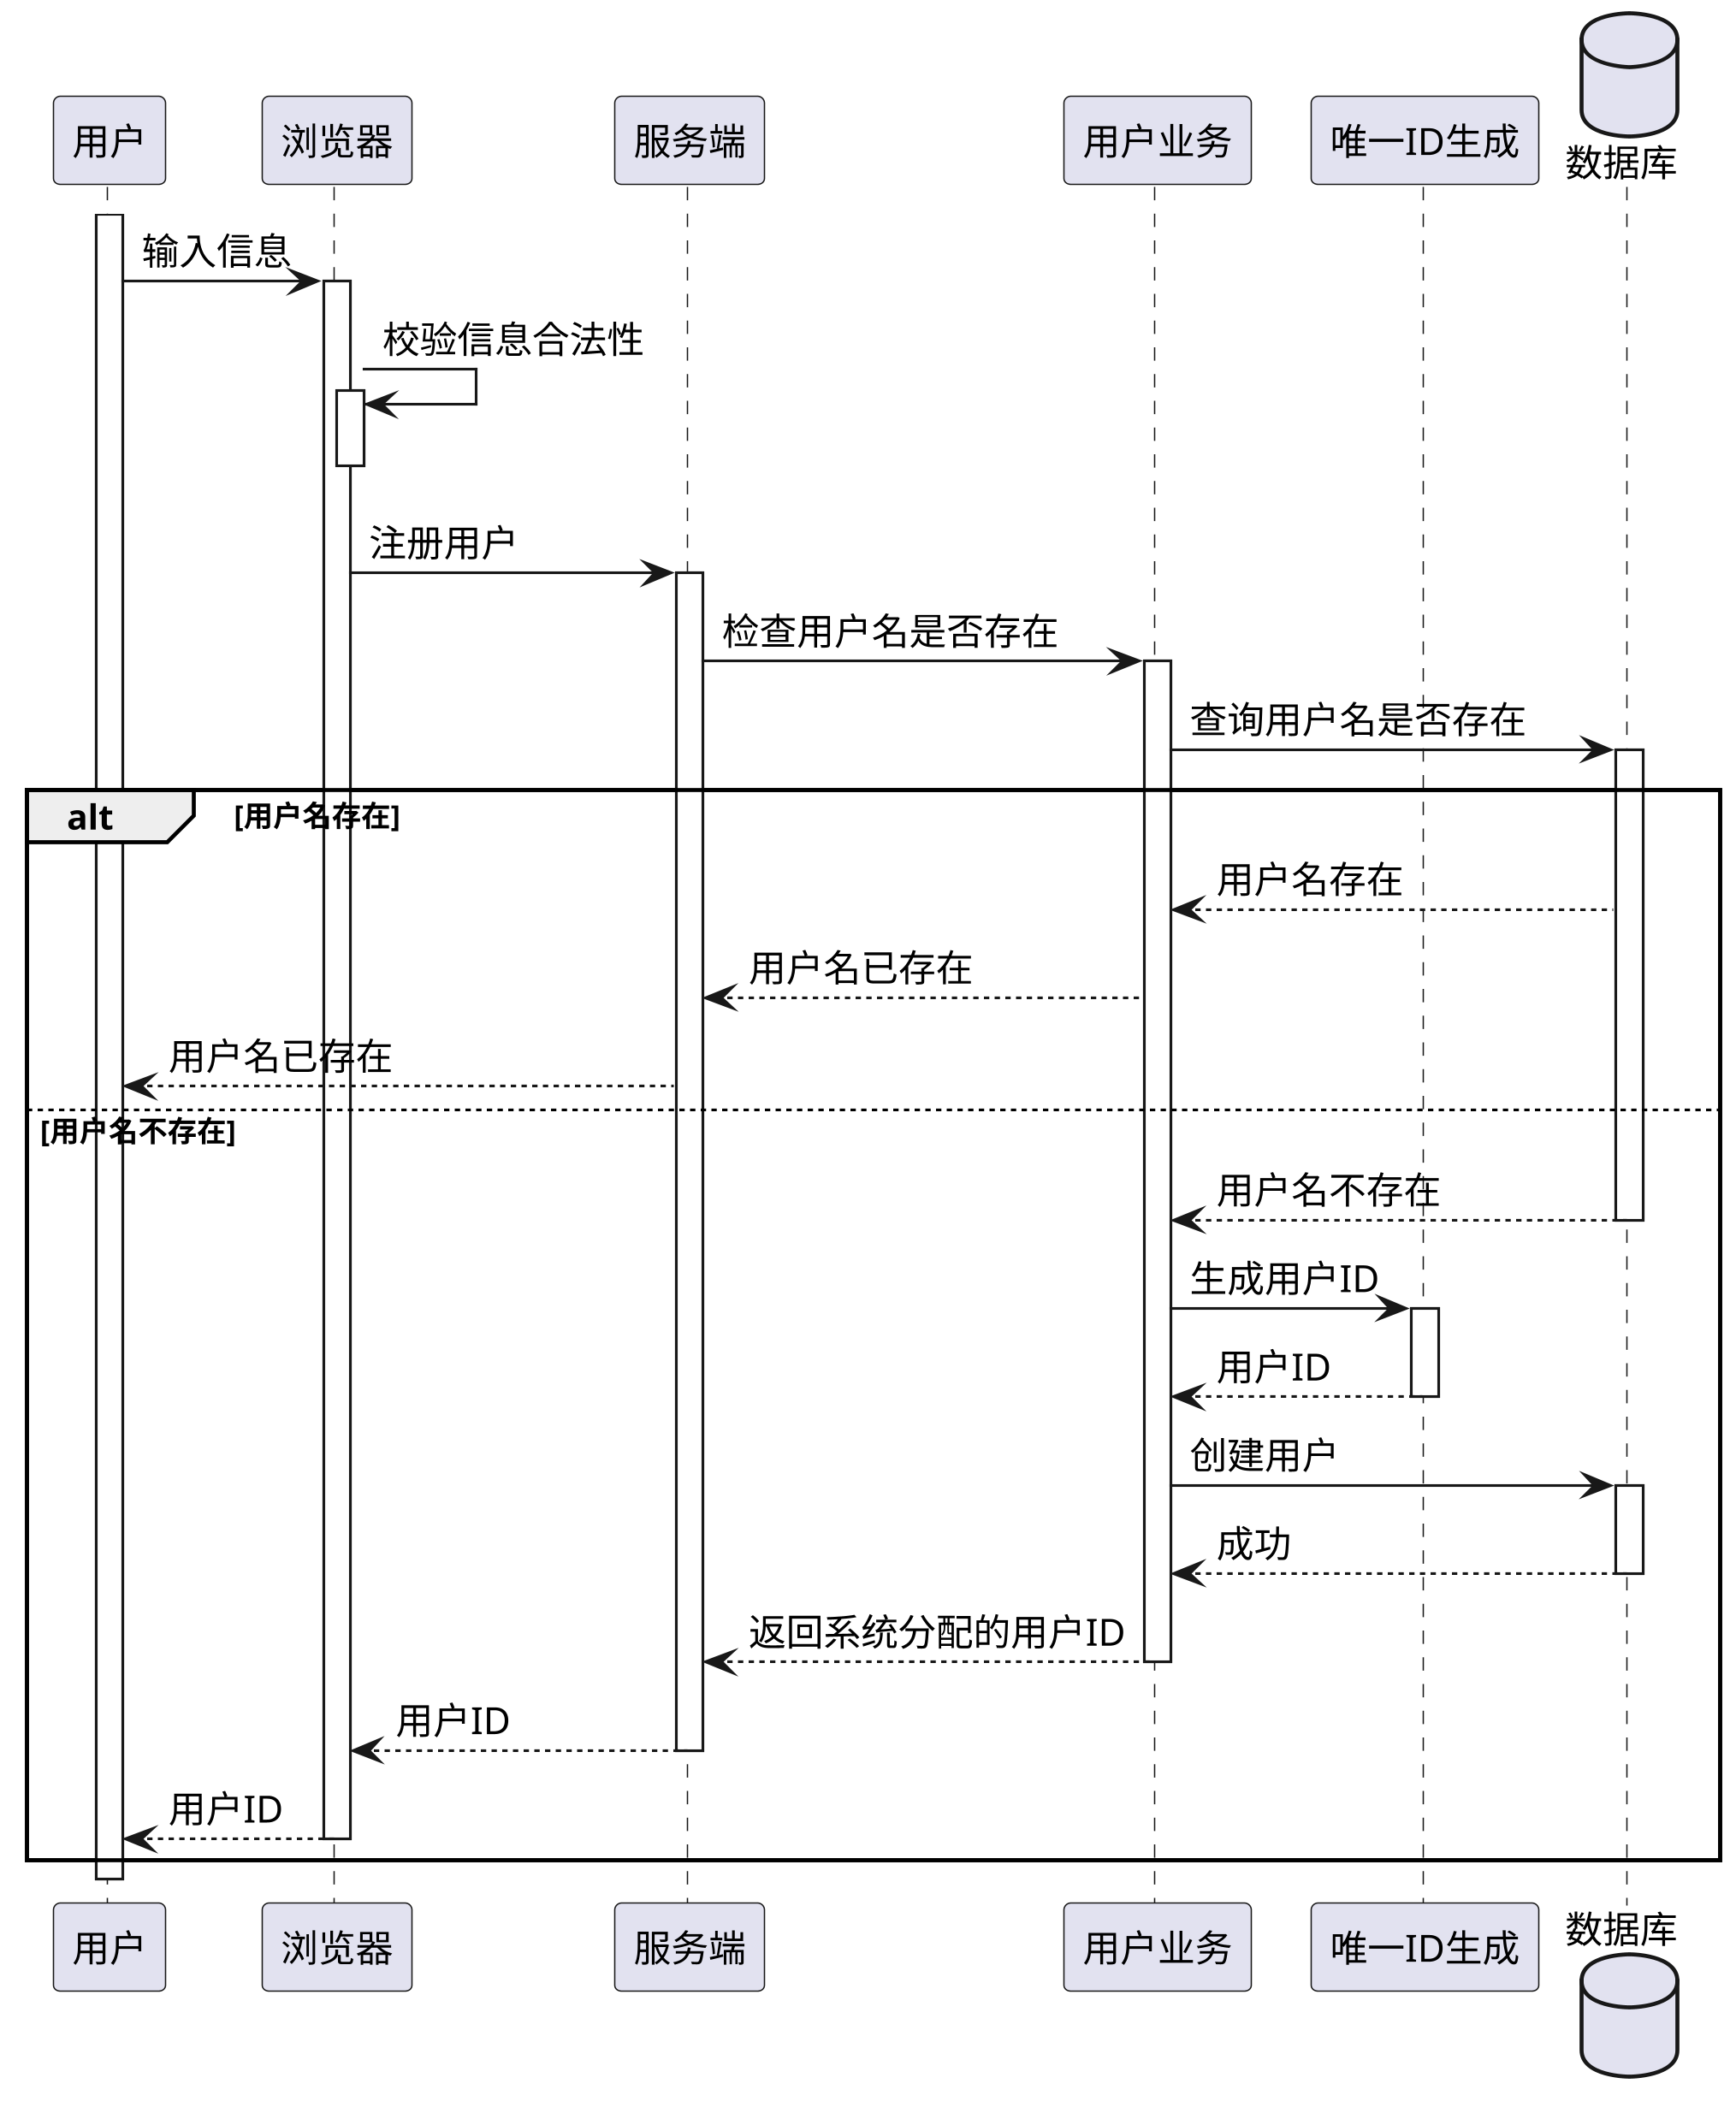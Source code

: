 @startuml
skinparam shadowing false
skinparam defaultFontName xfonts-wqy
skinparam defaultFontName times
skinparam dpi 300
skinparam activity  {
    DiamondFontSize 14
    ArrowFontSize 14
    FontSize 14
}

participant 用户 as User
participant 浏览器 as Browser
participant 服务端 as  Server
participant 用户业务 as UserService
participant 唯一ID生成 as Uid
database 数据库 as DB


activate User
User -> Browser ++: 输入信息
Browser -> Browser ++--: 校验信息合法性
Browser -> Server ++: 注册用户
Server -> UserService ++: 检查用户名是否存在
UserService -> DB ++: 查询用户名是否存在
alt 用户名存在
 UserService <-- DB : 用户名存在
 Server <-- UserService : 用户名已存在
 User <-- Server : 用户名已存在
else 用户名不存在
 return 用户名不存在
 UserService -> Uid ++: 生成用户ID
 return 用户ID
 UserService -> DB ++: 创建用户
 return 成功
 return 返回系统分配的用户ID
 return 用户ID
 return 用户ID
end
deactivate User
@enduml